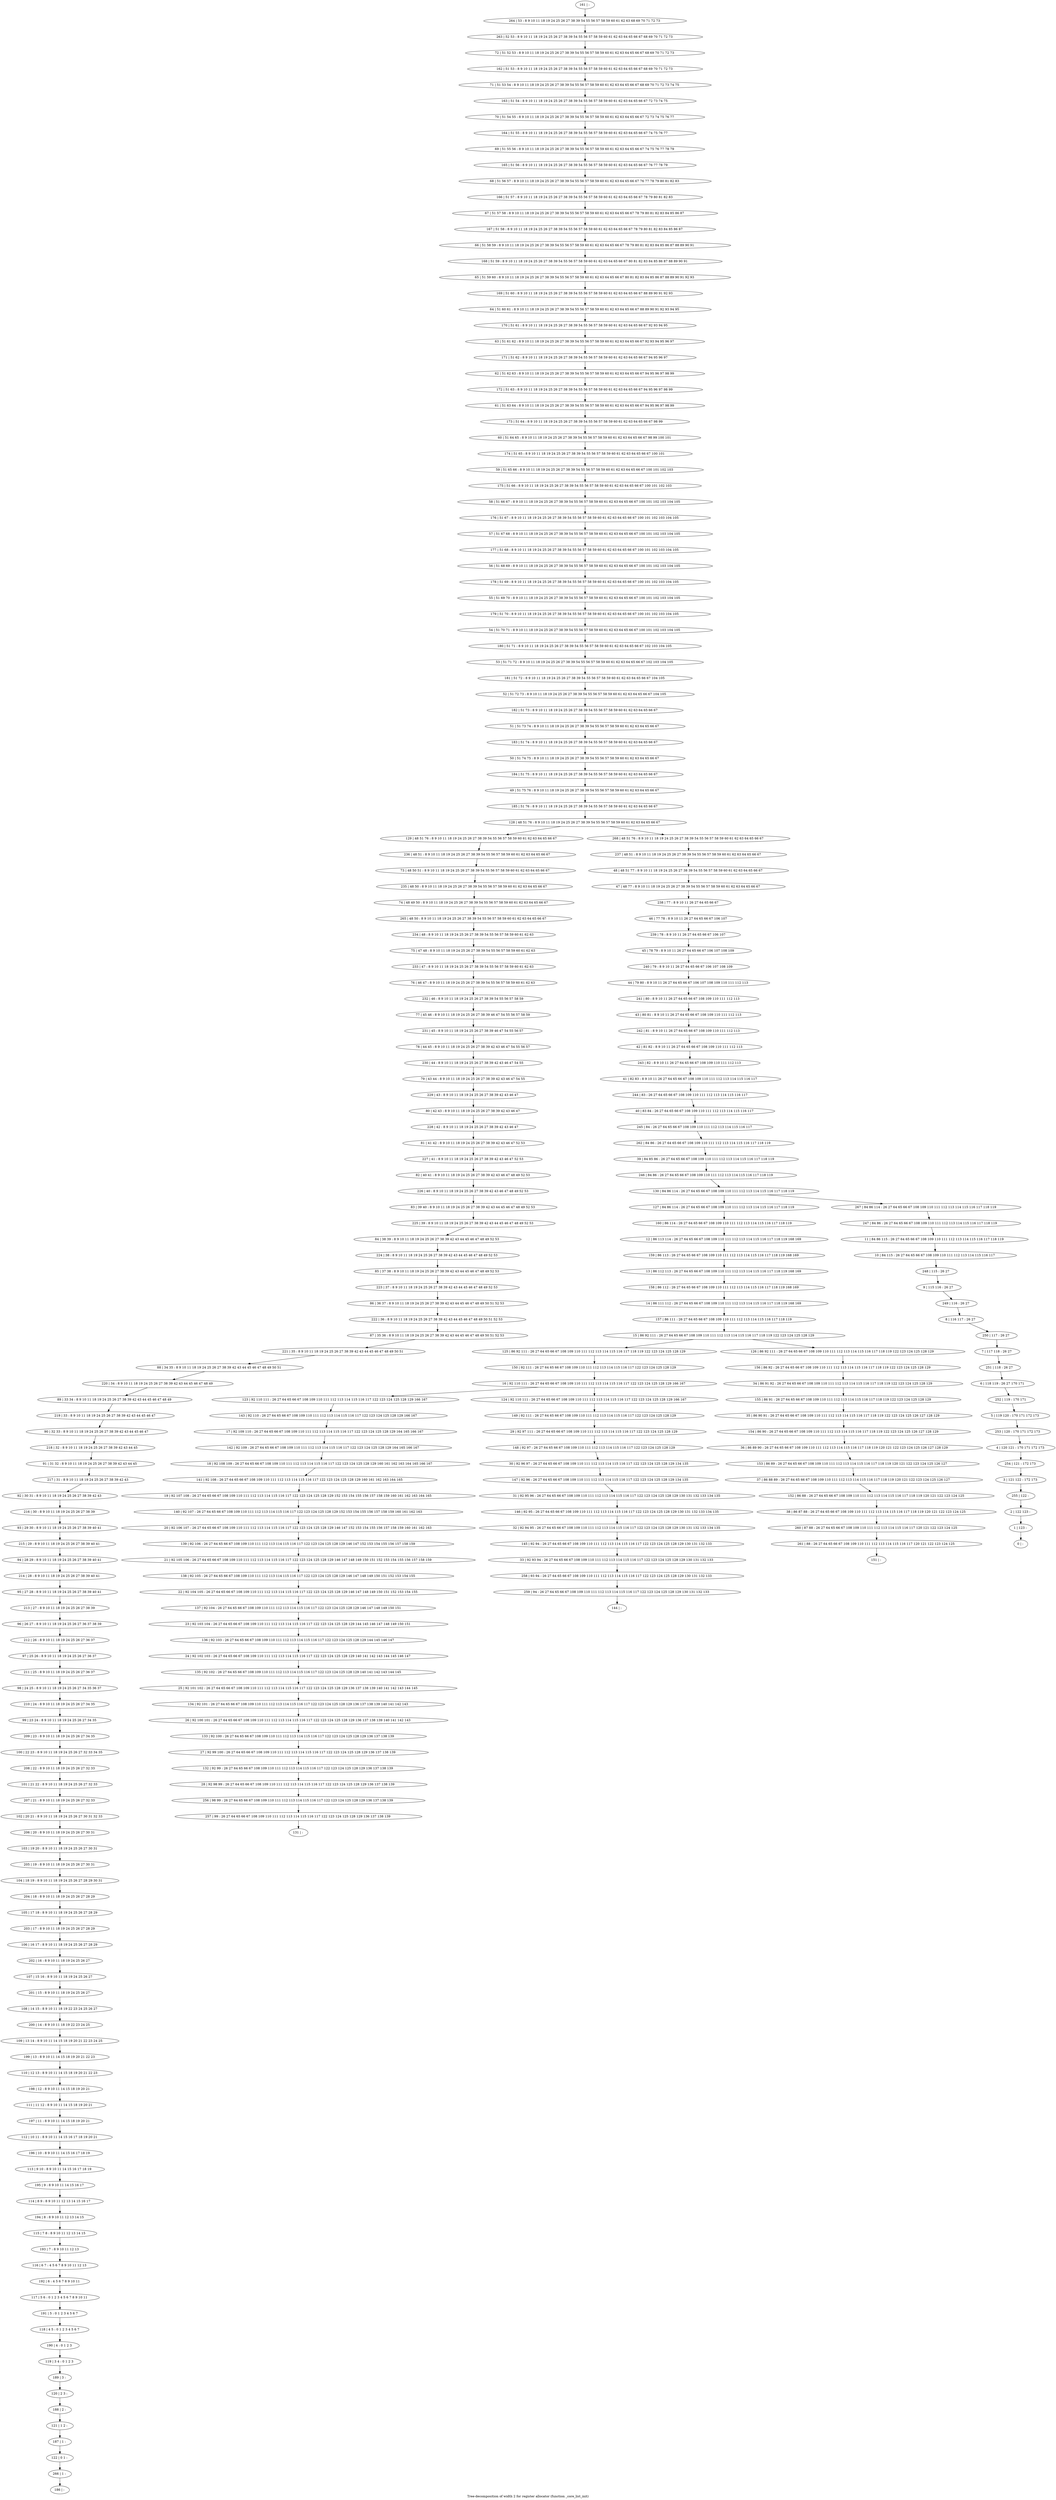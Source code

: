 digraph G {
graph [label="Tree-decomposition of width 2 for register allocator (function _core_list_init)"]
0[label="0 | : "];
1[label="1 | 123 : "];
2[label="2 | 122 123 : "];
3[label="3 | 121 122 : 172 173 "];
4[label="4 | 120 121 : 170 171 172 173 "];
5[label="5 | 119 120 : 170 171 172 173 "];
6[label="6 | 118 119 : 26 27 170 171 "];
7[label="7 | 117 118 : 26 27 "];
8[label="8 | 116 117 : 26 27 "];
9[label="9 | 115 116 : 26 27 "];
10[label="10 | 84 115 : 26 27 64 65 66 67 108 109 110 111 112 113 114 115 116 117 "];
11[label="11 | 84 86 115 : 26 27 64 65 66 67 108 109 110 111 112 113 114 115 116 117 118 119 "];
12[label="12 | 86 113 114 : 26 27 64 65 66 67 108 109 110 111 112 113 114 115 116 117 118 119 168 169 "];
13[label="13 | 86 112 113 : 26 27 64 65 66 67 108 109 110 111 112 113 114 115 116 117 118 119 168 169 "];
14[label="14 | 86 111 112 : 26 27 64 65 66 67 108 109 110 111 112 113 114 115 116 117 118 119 168 169 "];
15[label="15 | 86 92 111 : 26 27 64 65 66 67 108 109 110 111 112 113 114 115 116 117 118 119 122 123 124 125 128 129 "];
16[label="16 | 92 110 111 : 26 27 64 65 66 67 108 109 110 111 112 113 114 115 116 117 122 123 124 125 128 129 166 167 "];
17[label="17 | 92 109 110 : 26 27 64 65 66 67 108 109 110 111 112 113 114 115 116 117 122 123 124 125 128 129 164 165 166 167 "];
18[label="18 | 92 108 109 : 26 27 64 65 66 67 108 109 110 111 112 113 114 115 116 117 122 123 124 125 128 129 160 161 162 163 164 165 166 167 "];
19[label="19 | 92 107 108 : 26 27 64 65 66 67 108 109 110 111 112 113 114 115 116 117 122 123 124 125 128 129 152 153 154 155 156 157 158 159 160 161 162 163 164 165 "];
20[label="20 | 92 106 107 : 26 27 64 65 66 67 108 109 110 111 112 113 114 115 116 117 122 123 124 125 128 129 146 147 152 153 154 155 156 157 158 159 160 161 162 163 "];
21[label="21 | 92 105 106 : 26 27 64 65 66 67 108 109 110 111 112 113 114 115 116 117 122 123 124 125 128 129 146 147 148 149 150 151 152 153 154 155 156 157 158 159 "];
22[label="22 | 92 104 105 : 26 27 64 65 66 67 108 109 110 111 112 113 114 115 116 117 122 123 124 125 128 129 146 147 148 149 150 151 152 153 154 155 "];
23[label="23 | 92 103 104 : 26 27 64 65 66 67 108 109 110 111 112 113 114 115 116 117 122 123 124 125 128 129 144 145 146 147 148 149 150 151 "];
24[label="24 | 92 102 103 : 26 27 64 65 66 67 108 109 110 111 112 113 114 115 116 117 122 123 124 125 128 129 140 141 142 143 144 145 146 147 "];
25[label="25 | 92 101 102 : 26 27 64 65 66 67 108 109 110 111 112 113 114 115 116 117 122 123 124 125 128 129 136 137 138 139 140 141 142 143 144 145 "];
26[label="26 | 92 100 101 : 26 27 64 65 66 67 108 109 110 111 112 113 114 115 116 117 122 123 124 125 128 129 136 137 138 139 140 141 142 143 "];
27[label="27 | 92 99 100 : 26 27 64 65 66 67 108 109 110 111 112 113 114 115 116 117 122 123 124 125 128 129 136 137 138 139 "];
28[label="28 | 92 98 99 : 26 27 64 65 66 67 108 109 110 111 112 113 114 115 116 117 122 123 124 125 128 129 136 137 138 139 "];
29[label="29 | 92 97 111 : 26 27 64 65 66 67 108 109 110 111 112 113 114 115 116 117 122 123 124 125 128 129 "];
30[label="30 | 92 96 97 : 26 27 64 65 66 67 108 109 110 111 112 113 114 115 116 117 122 123 124 125 128 129 134 135 "];
31[label="31 | 92 95 96 : 26 27 64 65 66 67 108 109 110 111 112 113 114 115 116 117 122 123 124 125 128 129 130 131 132 133 134 135 "];
32[label="32 | 92 94 95 : 26 27 64 65 66 67 108 109 110 111 112 113 114 115 116 117 122 123 124 125 128 129 130 131 132 133 134 135 "];
33[label="33 | 92 93 94 : 26 27 64 65 66 67 108 109 110 111 112 113 114 115 116 117 122 123 124 125 128 129 130 131 132 133 "];
34[label="34 | 86 91 92 : 26 27 64 65 66 67 108 109 110 111 112 113 114 115 116 117 118 119 122 123 124 125 128 129 "];
35[label="35 | 86 90 91 : 26 27 64 65 66 67 108 109 110 111 112 113 114 115 116 117 118 119 122 123 124 125 126 127 128 129 "];
36[label="36 | 86 89 90 : 26 27 64 65 66 67 108 109 110 111 112 113 114 115 116 117 118 119 120 121 122 123 124 125 126 127 128 129 "];
37[label="37 | 86 88 89 : 26 27 64 65 66 67 108 109 110 111 112 113 114 115 116 117 118 119 120 121 122 123 124 125 126 127 "];
38[label="38 | 86 87 88 : 26 27 64 65 66 67 108 109 110 111 112 113 114 115 116 117 118 119 120 121 122 123 124 125 "];
39[label="39 | 84 85 86 : 26 27 64 65 66 67 108 109 110 111 112 113 114 115 116 117 118 119 "];
40[label="40 | 83 84 : 26 27 64 65 66 67 108 109 110 111 112 113 114 115 116 117 "];
41[label="41 | 82 83 : 8 9 10 11 26 27 64 65 66 67 108 109 110 111 112 113 114 115 116 117 "];
42[label="42 | 81 82 : 8 9 10 11 26 27 64 65 66 67 108 109 110 111 112 113 "];
43[label="43 | 80 81 : 8 9 10 11 26 27 64 65 66 67 108 109 110 111 112 113 "];
44[label="44 | 79 80 : 8 9 10 11 26 27 64 65 66 67 106 107 108 109 110 111 112 113 "];
45[label="45 | 78 79 : 8 9 10 11 26 27 64 65 66 67 106 107 108 109 "];
46[label="46 | 77 78 : 8 9 10 11 26 27 64 65 66 67 106 107 "];
47[label="47 | 48 77 : 8 9 10 11 18 19 24 25 26 27 38 39 54 55 56 57 58 59 60 61 62 63 64 65 66 67 "];
48[label="48 | 48 51 77 : 8 9 10 11 18 19 24 25 26 27 38 39 54 55 56 57 58 59 60 61 62 63 64 65 66 67 "];
49[label="49 | 51 75 76 : 8 9 10 11 18 19 24 25 26 27 38 39 54 55 56 57 58 59 60 61 62 63 64 65 66 67 "];
50[label="50 | 51 74 75 : 8 9 10 11 18 19 24 25 26 27 38 39 54 55 56 57 58 59 60 61 62 63 64 65 66 67 "];
51[label="51 | 51 73 74 : 8 9 10 11 18 19 24 25 26 27 38 39 54 55 56 57 58 59 60 61 62 63 64 65 66 67 "];
52[label="52 | 51 72 73 : 8 9 10 11 18 19 24 25 26 27 38 39 54 55 56 57 58 59 60 61 62 63 64 65 66 67 104 105 "];
53[label="53 | 51 71 72 : 8 9 10 11 18 19 24 25 26 27 38 39 54 55 56 57 58 59 60 61 62 63 64 65 66 67 102 103 104 105 "];
54[label="54 | 51 70 71 : 8 9 10 11 18 19 24 25 26 27 38 39 54 55 56 57 58 59 60 61 62 63 64 65 66 67 100 101 102 103 104 105 "];
55[label="55 | 51 69 70 : 8 9 10 11 18 19 24 25 26 27 38 39 54 55 56 57 58 59 60 61 62 63 64 65 66 67 100 101 102 103 104 105 "];
56[label="56 | 51 68 69 : 8 9 10 11 18 19 24 25 26 27 38 39 54 55 56 57 58 59 60 61 62 63 64 65 66 67 100 101 102 103 104 105 "];
57[label="57 | 51 67 68 : 8 9 10 11 18 19 24 25 26 27 38 39 54 55 56 57 58 59 60 61 62 63 64 65 66 67 100 101 102 103 104 105 "];
58[label="58 | 51 66 67 : 8 9 10 11 18 19 24 25 26 27 38 39 54 55 56 57 58 59 60 61 62 63 64 65 66 67 100 101 102 103 104 105 "];
59[label="59 | 51 65 66 : 8 9 10 11 18 19 24 25 26 27 38 39 54 55 56 57 58 59 60 61 62 63 64 65 66 67 100 101 102 103 "];
60[label="60 | 51 64 65 : 8 9 10 11 18 19 24 25 26 27 38 39 54 55 56 57 58 59 60 61 62 63 64 65 66 67 98 99 100 101 "];
61[label="61 | 51 63 64 : 8 9 10 11 18 19 24 25 26 27 38 39 54 55 56 57 58 59 60 61 62 63 64 65 66 67 94 95 96 97 98 99 "];
62[label="62 | 51 62 63 : 8 9 10 11 18 19 24 25 26 27 38 39 54 55 56 57 58 59 60 61 62 63 64 65 66 67 94 95 96 97 98 99 "];
63[label="63 | 51 61 62 : 8 9 10 11 18 19 24 25 26 27 38 39 54 55 56 57 58 59 60 61 62 63 64 65 66 67 92 93 94 95 96 97 "];
64[label="64 | 51 60 61 : 8 9 10 11 18 19 24 25 26 27 38 39 54 55 56 57 58 59 60 61 62 63 64 65 66 67 88 89 90 91 92 93 94 95 "];
65[label="65 | 51 59 60 : 8 9 10 11 18 19 24 25 26 27 38 39 54 55 56 57 58 59 60 61 62 63 64 65 66 67 80 81 82 83 84 85 86 87 88 89 90 91 92 93 "];
66[label="66 | 51 58 59 : 8 9 10 11 18 19 24 25 26 27 38 39 54 55 56 57 58 59 60 61 62 63 64 65 66 67 78 79 80 81 82 83 84 85 86 87 88 89 90 91 "];
67[label="67 | 51 57 58 : 8 9 10 11 18 19 24 25 26 27 38 39 54 55 56 57 58 59 60 61 62 63 64 65 66 67 78 79 80 81 82 83 84 85 86 87 "];
68[label="68 | 51 56 57 : 8 9 10 11 18 19 24 25 26 27 38 39 54 55 56 57 58 59 60 61 62 63 64 65 66 67 76 77 78 79 80 81 82 83 "];
69[label="69 | 51 55 56 : 8 9 10 11 18 19 24 25 26 27 38 39 54 55 56 57 58 59 60 61 62 63 64 65 66 67 74 75 76 77 78 79 "];
70[label="70 | 51 54 55 : 8 9 10 11 18 19 24 25 26 27 38 39 54 55 56 57 58 59 60 61 62 63 64 65 66 67 72 73 74 75 76 77 "];
71[label="71 | 51 53 54 : 8 9 10 11 18 19 24 25 26 27 38 39 54 55 56 57 58 59 60 61 62 63 64 65 66 67 68 69 70 71 72 73 74 75 "];
72[label="72 | 51 52 53 : 8 9 10 11 18 19 24 25 26 27 38 39 54 55 56 57 58 59 60 61 62 63 64 65 66 67 68 69 70 71 72 73 "];
73[label="73 | 48 50 51 : 8 9 10 11 18 19 24 25 26 27 38 39 54 55 56 57 58 59 60 61 62 63 64 65 66 67 "];
74[label="74 | 48 49 50 : 8 9 10 11 18 19 24 25 26 27 38 39 54 55 56 57 58 59 60 61 62 63 64 65 66 67 "];
75[label="75 | 47 48 : 8 9 10 11 18 19 24 25 26 27 38 39 54 55 56 57 58 59 60 61 62 63 "];
76[label="76 | 46 47 : 8 9 10 11 18 19 24 25 26 27 38 39 54 55 56 57 58 59 60 61 62 63 "];
77[label="77 | 45 46 : 8 9 10 11 18 19 24 25 26 27 38 39 46 47 54 55 56 57 58 59 "];
78[label="78 | 44 45 : 8 9 10 11 18 19 24 25 26 27 38 39 42 43 46 47 54 55 56 57 "];
79[label="79 | 43 44 : 8 9 10 11 18 19 24 25 26 27 38 39 42 43 46 47 54 55 "];
80[label="80 | 42 43 : 8 9 10 11 18 19 24 25 26 27 38 39 42 43 46 47 "];
81[label="81 | 41 42 : 8 9 10 11 18 19 24 25 26 27 38 39 42 43 46 47 52 53 "];
82[label="82 | 40 41 : 8 9 10 11 18 19 24 25 26 27 38 39 42 43 46 47 48 49 52 53 "];
83[label="83 | 39 40 : 8 9 10 11 18 19 24 25 26 27 38 39 42 43 44 45 46 47 48 49 52 53 "];
84[label="84 | 38 39 : 8 9 10 11 18 19 24 25 26 27 38 39 42 43 44 45 46 47 48 49 52 53 "];
85[label="85 | 37 38 : 8 9 10 11 18 19 24 25 26 27 38 39 42 43 44 45 46 47 48 49 52 53 "];
86[label="86 | 36 37 : 8 9 10 11 18 19 24 25 26 27 38 39 42 43 44 45 46 47 48 49 50 51 52 53 "];
87[label="87 | 35 36 : 8 9 10 11 18 19 24 25 26 27 38 39 42 43 44 45 46 47 48 49 50 51 52 53 "];
88[label="88 | 34 35 : 8 9 10 11 18 19 24 25 26 27 38 39 42 43 44 45 46 47 48 49 50 51 "];
89[label="89 | 33 34 : 8 9 10 11 18 19 24 25 26 27 38 39 42 43 44 45 46 47 48 49 "];
90[label="90 | 32 33 : 8 9 10 11 18 19 24 25 26 27 38 39 42 43 44 45 46 47 "];
91[label="91 | 31 32 : 8 9 10 11 18 19 24 25 26 27 38 39 42 43 44 45 "];
92[label="92 | 30 31 : 8 9 10 11 18 19 24 25 26 27 38 39 42 43 "];
93[label="93 | 29 30 : 8 9 10 11 18 19 24 25 26 27 38 39 40 41 "];
94[label="94 | 28 29 : 8 9 10 11 18 19 24 25 26 27 38 39 40 41 "];
95[label="95 | 27 28 : 8 9 10 11 18 19 24 25 26 27 38 39 40 41 "];
96[label="96 | 26 27 : 8 9 10 11 18 19 24 25 26 27 36 37 38 39 "];
97[label="97 | 25 26 : 8 9 10 11 18 19 24 25 26 27 36 37 "];
98[label="98 | 24 25 : 8 9 10 11 18 19 24 25 26 27 34 35 36 37 "];
99[label="99 | 23 24 : 8 9 10 11 18 19 24 25 26 27 34 35 "];
100[label="100 | 22 23 : 8 9 10 11 18 19 24 25 26 27 32 33 34 35 "];
101[label="101 | 21 22 : 8 9 10 11 18 19 24 25 26 27 32 33 "];
102[label="102 | 20 21 : 8 9 10 11 18 19 24 25 26 27 30 31 32 33 "];
103[label="103 | 19 20 : 8 9 10 11 18 19 24 25 26 27 30 31 "];
104[label="104 | 18 19 : 8 9 10 11 18 19 24 25 26 27 28 29 30 31 "];
105[label="105 | 17 18 : 8 9 10 11 18 19 24 25 26 27 28 29 "];
106[label="106 | 16 17 : 8 9 10 11 18 19 24 25 26 27 28 29 "];
107[label="107 | 15 16 : 8 9 10 11 18 19 24 25 26 27 "];
108[label="108 | 14 15 : 8 9 10 11 18 19 22 23 24 25 26 27 "];
109[label="109 | 13 14 : 8 9 10 11 14 15 18 19 20 21 22 23 24 25 "];
110[label="110 | 12 13 : 8 9 10 11 14 15 18 19 20 21 22 23 "];
111[label="111 | 11 12 : 8 9 10 11 14 15 18 19 20 21 "];
112[label="112 | 10 11 : 8 9 10 11 14 15 16 17 18 19 20 21 "];
113[label="113 | 9 10 : 8 9 10 11 14 15 16 17 18 19 "];
114[label="114 | 8 9 : 8 9 10 11 12 13 14 15 16 17 "];
115[label="115 | 7 8 : 8 9 10 11 12 13 14 15 "];
116[label="116 | 6 7 : 4 5 6 7 8 9 10 11 12 13 "];
117[label="117 | 5 6 : 0 1 2 3 4 5 6 7 8 9 10 11 "];
118[label="118 | 4 5 : 0 1 2 3 4 5 6 7 "];
119[label="119 | 3 4 : 0 1 2 3 "];
120[label="120 | 2 3 : "];
121[label="121 | 1 2 : "];
122[label="122 | 0 1 : "];
123[label="123 | 92 110 111 : 26 27 64 65 66 67 108 109 110 111 112 113 114 115 116 117 122 123 124 125 128 129 166 167 "];
124[label="124 | 92 110 111 : 26 27 64 65 66 67 108 109 110 111 112 113 114 115 116 117 122 123 124 125 128 129 166 167 "];
125[label="125 | 86 92 111 : 26 27 64 65 66 67 108 109 110 111 112 113 114 115 116 117 118 119 122 123 124 125 128 129 "];
126[label="126 | 86 92 111 : 26 27 64 65 66 67 108 109 110 111 112 113 114 115 116 117 118 119 122 123 124 125 128 129 "];
127[label="127 | 84 86 114 : 26 27 64 65 66 67 108 109 110 111 112 113 114 115 116 117 118 119 "];
128[label="128 | 48 51 76 : 8 9 10 11 18 19 24 25 26 27 38 39 54 55 56 57 58 59 60 61 62 63 64 65 66 67 "];
129[label="129 | 48 51 76 : 8 9 10 11 18 19 24 25 26 27 38 39 54 55 56 57 58 59 60 61 62 63 64 65 66 67 "];
130[label="130 | 84 86 114 : 26 27 64 65 66 67 108 109 110 111 112 113 114 115 116 117 118 119 "];
131[label="131 | : "];
132[label="132 | 92 99 : 26 27 64 65 66 67 108 109 110 111 112 113 114 115 116 117 122 123 124 125 128 129 136 137 138 139 "];
133[label="133 | 92 100 : 26 27 64 65 66 67 108 109 110 111 112 113 114 115 116 117 122 123 124 125 128 129 136 137 138 139 "];
134[label="134 | 92 101 : 26 27 64 65 66 67 108 109 110 111 112 113 114 115 116 117 122 123 124 125 128 129 136 137 138 139 140 141 142 143 "];
135[label="135 | 92 102 : 26 27 64 65 66 67 108 109 110 111 112 113 114 115 116 117 122 123 124 125 128 129 140 141 142 143 144 145 "];
136[label="136 | 92 103 : 26 27 64 65 66 67 108 109 110 111 112 113 114 115 116 117 122 123 124 125 128 129 144 145 146 147 "];
137[label="137 | 92 104 : 26 27 64 65 66 67 108 109 110 111 112 113 114 115 116 117 122 123 124 125 128 129 146 147 148 149 150 151 "];
138[label="138 | 92 105 : 26 27 64 65 66 67 108 109 110 111 112 113 114 115 116 117 122 123 124 125 128 129 146 147 148 149 150 151 152 153 154 155 "];
139[label="139 | 92 106 : 26 27 64 65 66 67 108 109 110 111 112 113 114 115 116 117 122 123 124 125 128 129 146 147 152 153 154 155 156 157 158 159 "];
140[label="140 | 92 107 : 26 27 64 65 66 67 108 109 110 111 112 113 114 115 116 117 122 123 124 125 128 129 152 153 154 155 156 157 158 159 160 161 162 163 "];
141[label="141 | 92 108 : 26 27 64 65 66 67 108 109 110 111 112 113 114 115 116 117 122 123 124 125 128 129 160 161 162 163 164 165 "];
142[label="142 | 92 109 : 26 27 64 65 66 67 108 109 110 111 112 113 114 115 116 117 122 123 124 125 128 129 164 165 166 167 "];
143[label="143 | 92 110 : 26 27 64 65 66 67 108 109 110 111 112 113 114 115 116 117 122 123 124 125 128 129 166 167 "];
144[label="144 | : "];
145[label="145 | 92 94 : 26 27 64 65 66 67 108 109 110 111 112 113 114 115 116 117 122 123 124 125 128 129 130 131 132 133 "];
146[label="146 | 92 95 : 26 27 64 65 66 67 108 109 110 111 112 113 114 115 116 117 122 123 124 125 128 129 130 131 132 133 134 135 "];
147[label="147 | 92 96 : 26 27 64 65 66 67 108 109 110 111 112 113 114 115 116 117 122 123 124 125 128 129 134 135 "];
148[label="148 | 92 97 : 26 27 64 65 66 67 108 109 110 111 112 113 114 115 116 117 122 123 124 125 128 129 "];
149[label="149 | 92 111 : 26 27 64 65 66 67 108 109 110 111 112 113 114 115 116 117 122 123 124 125 128 129 "];
150[label="150 | 92 111 : 26 27 64 65 66 67 108 109 110 111 112 113 114 115 116 117 122 123 124 125 128 129 "];
151[label="151 | : "];
152[label="152 | 86 88 : 26 27 64 65 66 67 108 109 110 111 112 113 114 115 116 117 118 119 120 121 122 123 124 125 "];
153[label="153 | 86 89 : 26 27 64 65 66 67 108 109 110 111 112 113 114 115 116 117 118 119 120 121 122 123 124 125 126 127 "];
154[label="154 | 86 90 : 26 27 64 65 66 67 108 109 110 111 112 113 114 115 116 117 118 119 122 123 124 125 126 127 128 129 "];
155[label="155 | 86 91 : 26 27 64 65 66 67 108 109 110 111 112 113 114 115 116 117 118 119 122 123 124 125 128 129 "];
156[label="156 | 86 92 : 26 27 64 65 66 67 108 109 110 111 112 113 114 115 116 117 118 119 122 123 124 125 128 129 "];
157[label="157 | 86 111 : 26 27 64 65 66 67 108 109 110 111 112 113 114 115 116 117 118 119 "];
158[label="158 | 86 112 : 26 27 64 65 66 67 108 109 110 111 112 113 114 115 116 117 118 119 168 169 "];
159[label="159 | 86 113 : 26 27 64 65 66 67 108 109 110 111 112 113 114 115 116 117 118 119 168 169 "];
160[label="160 | 86 114 : 26 27 64 65 66 67 108 109 110 111 112 113 114 115 116 117 118 119 "];
161[label="161 | : "];
162[label="162 | 51 53 : 8 9 10 11 18 19 24 25 26 27 38 39 54 55 56 57 58 59 60 61 62 63 64 65 66 67 68 69 70 71 72 73 "];
163[label="163 | 51 54 : 8 9 10 11 18 19 24 25 26 27 38 39 54 55 56 57 58 59 60 61 62 63 64 65 66 67 72 73 74 75 "];
164[label="164 | 51 55 : 8 9 10 11 18 19 24 25 26 27 38 39 54 55 56 57 58 59 60 61 62 63 64 65 66 67 74 75 76 77 "];
165[label="165 | 51 56 : 8 9 10 11 18 19 24 25 26 27 38 39 54 55 56 57 58 59 60 61 62 63 64 65 66 67 76 77 78 79 "];
166[label="166 | 51 57 : 8 9 10 11 18 19 24 25 26 27 38 39 54 55 56 57 58 59 60 61 62 63 64 65 66 67 78 79 80 81 82 83 "];
167[label="167 | 51 58 : 8 9 10 11 18 19 24 25 26 27 38 39 54 55 56 57 58 59 60 61 62 63 64 65 66 67 78 79 80 81 82 83 84 85 86 87 "];
168[label="168 | 51 59 : 8 9 10 11 18 19 24 25 26 27 38 39 54 55 56 57 58 59 60 61 62 63 64 65 66 67 80 81 82 83 84 85 86 87 88 89 90 91 "];
169[label="169 | 51 60 : 8 9 10 11 18 19 24 25 26 27 38 39 54 55 56 57 58 59 60 61 62 63 64 65 66 67 88 89 90 91 92 93 "];
170[label="170 | 51 61 : 8 9 10 11 18 19 24 25 26 27 38 39 54 55 56 57 58 59 60 61 62 63 64 65 66 67 92 93 94 95 "];
171[label="171 | 51 62 : 8 9 10 11 18 19 24 25 26 27 38 39 54 55 56 57 58 59 60 61 62 63 64 65 66 67 94 95 96 97 "];
172[label="172 | 51 63 : 8 9 10 11 18 19 24 25 26 27 38 39 54 55 56 57 58 59 60 61 62 63 64 65 66 67 94 95 96 97 98 99 "];
173[label="173 | 51 64 : 8 9 10 11 18 19 24 25 26 27 38 39 54 55 56 57 58 59 60 61 62 63 64 65 66 67 98 99 "];
174[label="174 | 51 65 : 8 9 10 11 18 19 24 25 26 27 38 39 54 55 56 57 58 59 60 61 62 63 64 65 66 67 100 101 "];
175[label="175 | 51 66 : 8 9 10 11 18 19 24 25 26 27 38 39 54 55 56 57 58 59 60 61 62 63 64 65 66 67 100 101 102 103 "];
176[label="176 | 51 67 : 8 9 10 11 18 19 24 25 26 27 38 39 54 55 56 57 58 59 60 61 62 63 64 65 66 67 100 101 102 103 104 105 "];
177[label="177 | 51 68 : 8 9 10 11 18 19 24 25 26 27 38 39 54 55 56 57 58 59 60 61 62 63 64 65 66 67 100 101 102 103 104 105 "];
178[label="178 | 51 69 : 8 9 10 11 18 19 24 25 26 27 38 39 54 55 56 57 58 59 60 61 62 63 64 65 66 67 100 101 102 103 104 105 "];
179[label="179 | 51 70 : 8 9 10 11 18 19 24 25 26 27 38 39 54 55 56 57 58 59 60 61 62 63 64 65 66 67 100 101 102 103 104 105 "];
180[label="180 | 51 71 : 8 9 10 11 18 19 24 25 26 27 38 39 54 55 56 57 58 59 60 61 62 63 64 65 66 67 102 103 104 105 "];
181[label="181 | 51 72 : 8 9 10 11 18 19 24 25 26 27 38 39 54 55 56 57 58 59 60 61 62 63 64 65 66 67 104 105 "];
182[label="182 | 51 73 : 8 9 10 11 18 19 24 25 26 27 38 39 54 55 56 57 58 59 60 61 62 63 64 65 66 67 "];
183[label="183 | 51 74 : 8 9 10 11 18 19 24 25 26 27 38 39 54 55 56 57 58 59 60 61 62 63 64 65 66 67 "];
184[label="184 | 51 75 : 8 9 10 11 18 19 24 25 26 27 38 39 54 55 56 57 58 59 60 61 62 63 64 65 66 67 "];
185[label="185 | 51 76 : 8 9 10 11 18 19 24 25 26 27 38 39 54 55 56 57 58 59 60 61 62 63 64 65 66 67 "];
186[label="186 | : "];
187[label="187 | 1 : "];
188[label="188 | 2 : "];
189[label="189 | 3 : "];
190[label="190 | 4 : 0 1 2 3 "];
191[label="191 | 5 : 0 1 2 3 4 5 6 7 "];
192[label="192 | 6 : 4 5 6 7 8 9 10 11 "];
193[label="193 | 7 : 8 9 10 11 12 13 "];
194[label="194 | 8 : 8 9 10 11 12 13 14 15 "];
195[label="195 | 9 : 8 9 10 11 14 15 16 17 "];
196[label="196 | 10 : 8 9 10 11 14 15 16 17 18 19 "];
197[label="197 | 11 : 8 9 10 11 14 15 18 19 20 21 "];
198[label="198 | 12 : 8 9 10 11 14 15 18 19 20 21 "];
199[label="199 | 13 : 8 9 10 11 14 15 18 19 20 21 22 23 "];
200[label="200 | 14 : 8 9 10 11 18 19 22 23 24 25 "];
201[label="201 | 15 : 8 9 10 11 18 19 24 25 26 27 "];
202[label="202 | 16 : 8 9 10 11 18 19 24 25 26 27 "];
203[label="203 | 17 : 8 9 10 11 18 19 24 25 26 27 28 29 "];
204[label="204 | 18 : 8 9 10 11 18 19 24 25 26 27 28 29 "];
205[label="205 | 19 : 8 9 10 11 18 19 24 25 26 27 30 31 "];
206[label="206 | 20 : 8 9 10 11 18 19 24 25 26 27 30 31 "];
207[label="207 | 21 : 8 9 10 11 18 19 24 25 26 27 32 33 "];
208[label="208 | 22 : 8 9 10 11 18 19 24 25 26 27 32 33 "];
209[label="209 | 23 : 8 9 10 11 18 19 24 25 26 27 34 35 "];
210[label="210 | 24 : 8 9 10 11 18 19 24 25 26 27 34 35 "];
211[label="211 | 25 : 8 9 10 11 18 19 24 25 26 27 36 37 "];
212[label="212 | 26 : 8 9 10 11 18 19 24 25 26 27 36 37 "];
213[label="213 | 27 : 8 9 10 11 18 19 24 25 26 27 38 39 "];
214[label="214 | 28 : 8 9 10 11 18 19 24 25 26 27 38 39 40 41 "];
215[label="215 | 29 : 8 9 10 11 18 19 24 25 26 27 38 39 40 41 "];
216[label="216 | 30 : 8 9 10 11 18 19 24 25 26 27 38 39 "];
217[label="217 | 31 : 8 9 10 11 18 19 24 25 26 27 38 39 42 43 "];
218[label="218 | 32 : 8 9 10 11 18 19 24 25 26 27 38 39 42 43 44 45 "];
219[label="219 | 33 : 8 9 10 11 18 19 24 25 26 27 38 39 42 43 44 45 46 47 "];
220[label="220 | 34 : 8 9 10 11 18 19 24 25 26 27 38 39 42 43 44 45 46 47 48 49 "];
221[label="221 | 35 : 8 9 10 11 18 19 24 25 26 27 38 39 42 43 44 45 46 47 48 49 50 51 "];
222[label="222 | 36 : 8 9 10 11 18 19 24 25 26 27 38 39 42 43 44 45 46 47 48 49 50 51 52 53 "];
223[label="223 | 37 : 8 9 10 11 18 19 24 25 26 27 38 39 42 43 44 45 46 47 48 49 52 53 "];
224[label="224 | 38 : 8 9 10 11 18 19 24 25 26 27 38 39 42 43 44 45 46 47 48 49 52 53 "];
225[label="225 | 39 : 8 9 10 11 18 19 24 25 26 27 38 39 42 43 44 45 46 47 48 49 52 53 "];
226[label="226 | 40 : 8 9 10 11 18 19 24 25 26 27 38 39 42 43 46 47 48 49 52 53 "];
227[label="227 | 41 : 8 9 10 11 18 19 24 25 26 27 38 39 42 43 46 47 52 53 "];
228[label="228 | 42 : 8 9 10 11 18 19 24 25 26 27 38 39 42 43 46 47 "];
229[label="229 | 43 : 8 9 10 11 18 19 24 25 26 27 38 39 42 43 46 47 "];
230[label="230 | 44 : 8 9 10 11 18 19 24 25 26 27 38 39 42 43 46 47 54 55 "];
231[label="231 | 45 : 8 9 10 11 18 19 24 25 26 27 38 39 46 47 54 55 56 57 "];
232[label="232 | 46 : 8 9 10 11 18 19 24 25 26 27 38 39 54 55 56 57 58 59 "];
233[label="233 | 47 : 8 9 10 11 18 19 24 25 26 27 38 39 54 55 56 57 58 59 60 61 62 63 "];
234[label="234 | 48 : 8 9 10 11 18 19 24 25 26 27 38 39 54 55 56 57 58 59 60 61 62 63 "];
235[label="235 | 48 50 : 8 9 10 11 18 19 24 25 26 27 38 39 54 55 56 57 58 59 60 61 62 63 64 65 66 67 "];
236[label="236 | 48 51 : 8 9 10 11 18 19 24 25 26 27 38 39 54 55 56 57 58 59 60 61 62 63 64 65 66 67 "];
237[label="237 | 48 51 : 8 9 10 11 18 19 24 25 26 27 38 39 54 55 56 57 58 59 60 61 62 63 64 65 66 67 "];
238[label="238 | 77 : 8 9 10 11 26 27 64 65 66 67 "];
239[label="239 | 78 : 8 9 10 11 26 27 64 65 66 67 106 107 "];
240[label="240 | 79 : 8 9 10 11 26 27 64 65 66 67 106 107 108 109 "];
241[label="241 | 80 : 8 9 10 11 26 27 64 65 66 67 108 109 110 111 112 113 "];
242[label="242 | 81 : 8 9 10 11 26 27 64 65 66 67 108 109 110 111 112 113 "];
243[label="243 | 82 : 8 9 10 11 26 27 64 65 66 67 108 109 110 111 112 113 "];
244[label="244 | 83 : 26 27 64 65 66 67 108 109 110 111 112 113 114 115 116 117 "];
245[label="245 | 84 : 26 27 64 65 66 67 108 109 110 111 112 113 114 115 116 117 "];
246[label="246 | 84 86 : 26 27 64 65 66 67 108 109 110 111 112 113 114 115 116 117 118 119 "];
247[label="247 | 84 86 : 26 27 64 65 66 67 108 109 110 111 112 113 114 115 116 117 118 119 "];
248[label="248 | 115 : 26 27 "];
249[label="249 | 116 : 26 27 "];
250[label="250 | 117 : 26 27 "];
251[label="251 | 118 : 26 27 "];
252[label="252 | 119 : 170 171 "];
253[label="253 | 120 : 170 171 172 173 "];
254[label="254 | 121 : 172 173 "];
255[label="255 | 122 : "];
256[label="256 | 98 99 : 26 27 64 65 66 67 108 109 110 111 112 113 114 115 116 117 122 123 124 125 128 129 136 137 138 139 "];
257[label="257 | 99 : 26 27 64 65 66 67 108 109 110 111 112 113 114 115 116 117 122 123 124 125 128 129 136 137 138 139 "];
258[label="258 | 93 94 : 26 27 64 65 66 67 108 109 110 111 112 113 114 115 116 117 122 123 124 125 128 129 130 131 132 133 "];
259[label="259 | 94 : 26 27 64 65 66 67 108 109 110 111 112 113 114 115 116 117 122 123 124 125 128 129 130 131 132 133 "];
260[label="260 | 87 88 : 26 27 64 65 66 67 108 109 110 111 112 113 114 115 116 117 120 121 122 123 124 125 "];
261[label="261 | 88 : 26 27 64 65 66 67 108 109 110 111 112 113 114 115 116 117 120 121 122 123 124 125 "];
262[label="262 | 84 86 : 26 27 64 65 66 67 108 109 110 111 112 113 114 115 116 117 118 119 "];
263[label="263 | 52 53 : 8 9 10 11 18 19 24 25 26 27 38 39 54 55 56 57 58 59 60 61 62 63 64 65 66 67 68 69 70 71 72 73 "];
264[label="264 | 53 : 8 9 10 11 18 19 24 25 26 27 38 39 54 55 56 57 58 59 60 61 62 63 68 69 70 71 72 73 "];
265[label="265 | 48 50 : 8 9 10 11 18 19 24 25 26 27 38 39 54 55 56 57 58 59 60 61 62 63 64 65 66 67 "];
266[label="266 | 1 : "];
267[label="267 | 84 86 114 : 26 27 64 65 66 67 108 109 110 111 112 113 114 115 116 117 118 119 "];
268[label="268 | 48 51 76 : 8 9 10 11 18 19 24 25 26 27 38 39 54 55 56 57 58 59 60 61 62 63 64 65 66 67 "];
16->123 ;
16->124 ;
15->125 ;
15->126 ;
132->28 ;
27->132 ;
133->27 ;
26->133 ;
134->26 ;
25->134 ;
135->25 ;
24->135 ;
136->24 ;
23->136 ;
137->23 ;
22->137 ;
138->22 ;
21->138 ;
139->21 ;
20->139 ;
140->20 ;
19->140 ;
141->19 ;
18->141 ;
142->18 ;
17->142 ;
143->17 ;
123->143 ;
145->33 ;
32->145 ;
146->32 ;
31->146 ;
147->31 ;
30->147 ;
148->30 ;
29->148 ;
149->29 ;
124->149 ;
150->16 ;
125->150 ;
152->38 ;
37->152 ;
153->37 ;
36->153 ;
154->36 ;
35->154 ;
155->35 ;
34->155 ;
156->34 ;
126->156 ;
157->15 ;
14->157 ;
158->14 ;
13->158 ;
159->13 ;
12->159 ;
160->12 ;
127->160 ;
187->122 ;
121->187 ;
188->121 ;
120->188 ;
189->120 ;
119->189 ;
190->119 ;
118->190 ;
191->118 ;
117->191 ;
192->117 ;
116->192 ;
193->116 ;
115->193 ;
194->115 ;
114->194 ;
195->114 ;
113->195 ;
196->113 ;
112->196 ;
197->112 ;
111->197 ;
198->111 ;
110->198 ;
199->110 ;
109->199 ;
200->109 ;
108->200 ;
201->108 ;
107->201 ;
202->107 ;
106->202 ;
203->106 ;
105->203 ;
204->105 ;
104->204 ;
205->104 ;
103->205 ;
206->103 ;
102->206 ;
207->102 ;
101->207 ;
208->101 ;
100->208 ;
209->100 ;
99->209 ;
210->99 ;
98->210 ;
211->98 ;
97->211 ;
212->97 ;
96->212 ;
213->96 ;
95->213 ;
214->95 ;
94->214 ;
215->94 ;
93->215 ;
216->93 ;
92->216 ;
217->92 ;
91->217 ;
218->91 ;
90->218 ;
219->90 ;
89->219 ;
220->89 ;
88->220 ;
221->88 ;
87->221 ;
222->87 ;
86->222 ;
223->86 ;
85->223 ;
224->85 ;
84->224 ;
225->84 ;
83->225 ;
226->83 ;
82->226 ;
227->82 ;
81->227 ;
228->81 ;
80->228 ;
229->80 ;
79->229 ;
230->79 ;
78->230 ;
231->78 ;
77->231 ;
232->77 ;
76->232 ;
233->76 ;
75->233 ;
234->75 ;
235->74 ;
73->235 ;
236->73 ;
129->236 ;
28->256 ;
257->131 ;
256->257 ;
33->258 ;
259->144 ;
258->259 ;
38->260 ;
261->151 ;
260->261 ;
265->234 ;
74->265 ;
266->186 ;
122->266 ;
161->264 ;
264->263 ;
263->72 ;
72->162 ;
162->71 ;
71->163 ;
163->70 ;
70->164 ;
164->69 ;
69->165 ;
165->68 ;
68->166 ;
166->67 ;
67->167 ;
167->66 ;
66->168 ;
168->65 ;
65->169 ;
169->64 ;
64->170 ;
170->63 ;
63->171 ;
171->62 ;
62->172 ;
172->61 ;
61->173 ;
173->60 ;
60->174 ;
174->59 ;
59->175 ;
175->58 ;
58->176 ;
176->57 ;
57->177 ;
177->56 ;
56->178 ;
178->55 ;
55->179 ;
179->54 ;
54->180 ;
180->53 ;
53->181 ;
181->52 ;
52->182 ;
182->51 ;
51->183 ;
183->50 ;
50->184 ;
184->49 ;
49->185 ;
185->128 ;
237->48 ;
48->47 ;
47->238 ;
238->46 ;
46->239 ;
239->45 ;
45->240 ;
240->44 ;
44->241 ;
241->43 ;
43->242 ;
242->42 ;
42->243 ;
243->41 ;
41->244 ;
244->40 ;
40->245 ;
245->262 ;
262->39 ;
39->246 ;
246->130 ;
247->11 ;
11->10 ;
10->248 ;
248->9 ;
9->249 ;
249->8 ;
8->250 ;
250->7 ;
7->251 ;
251->6 ;
6->252 ;
252->5 ;
5->253 ;
253->4 ;
4->254 ;
254->3 ;
3->255 ;
255->2 ;
2->1 ;
1->0 ;
267->247 ;
268->237 ;
130->127 ;
130->267 ;
128->129 ;
128->268 ;
}
